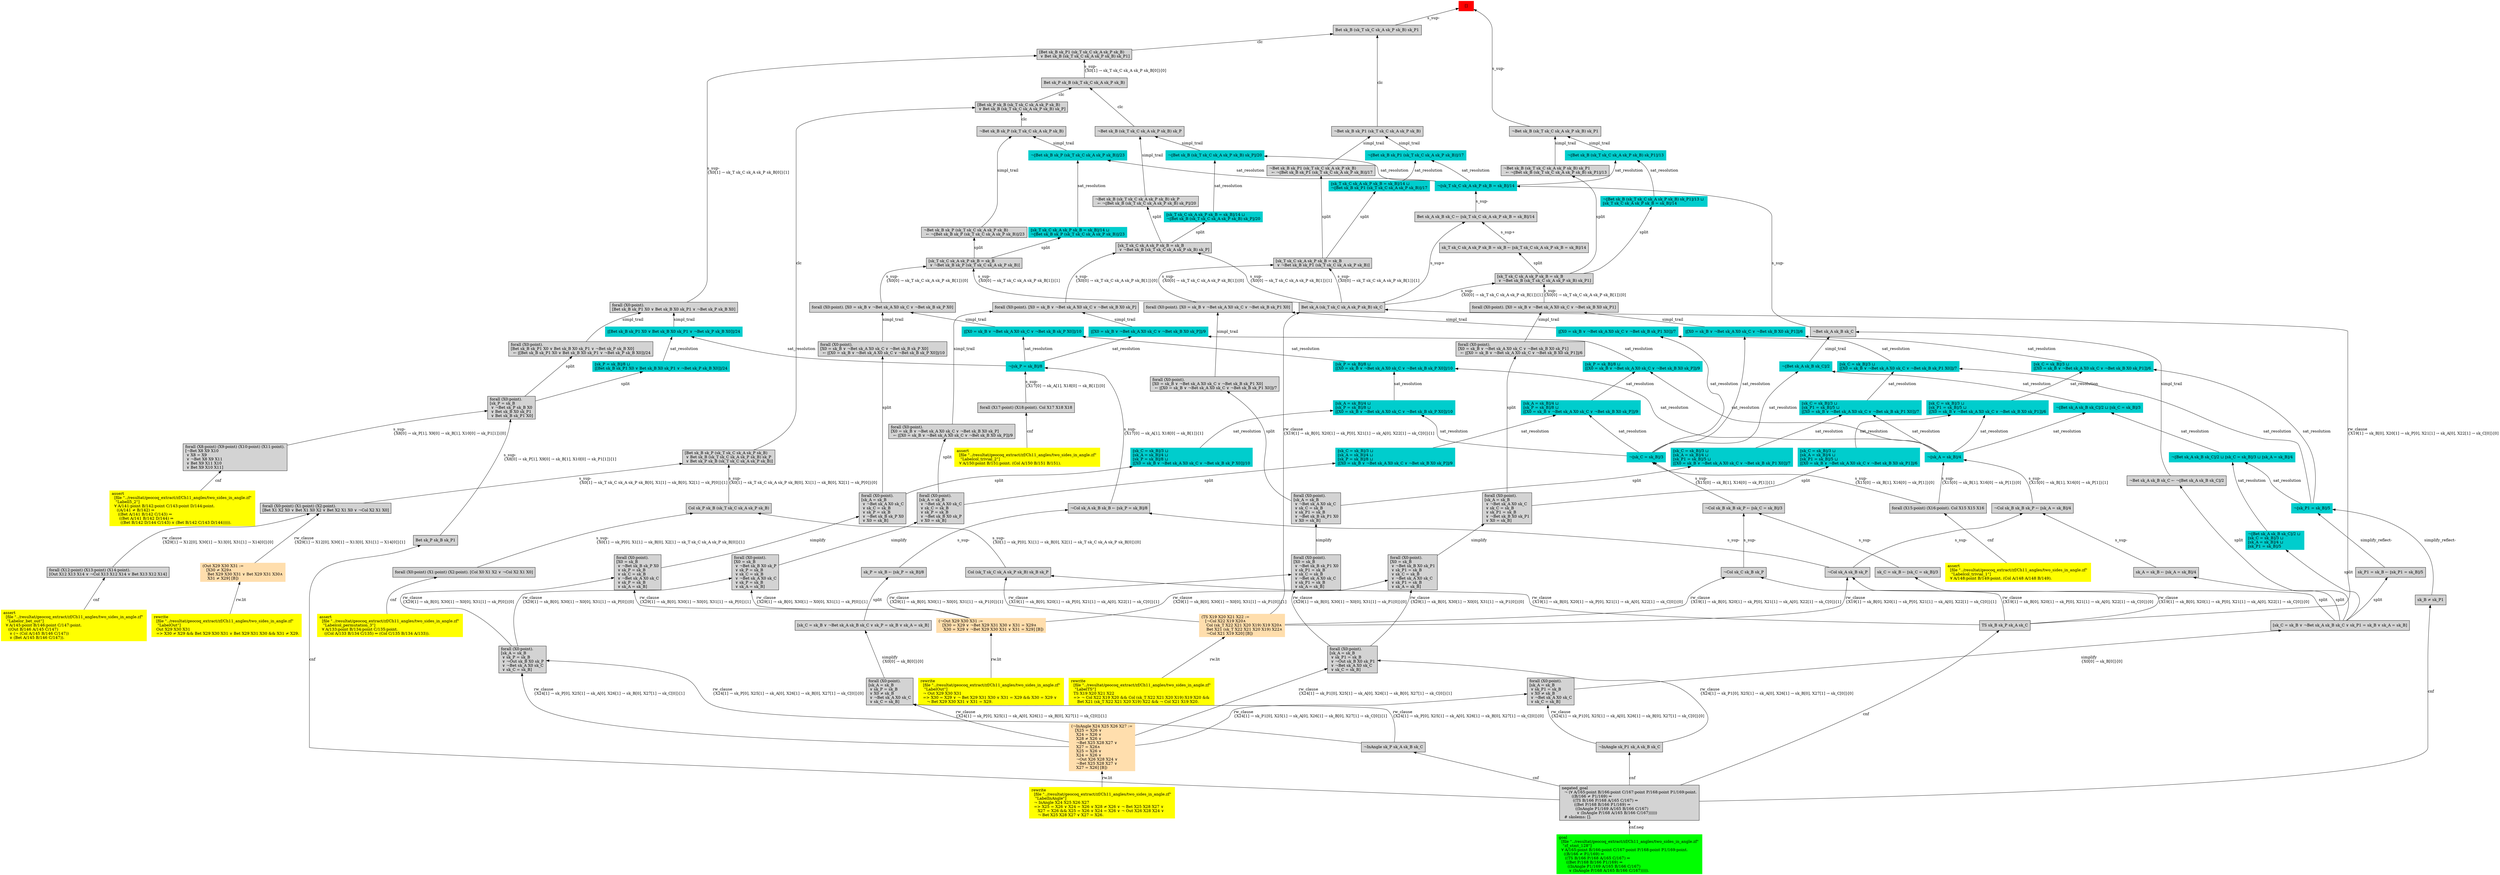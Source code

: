 digraph "unsat_graph" {
  vertex_0 [color=red, label="[]", shape=box, style=filled];
  vertex_0 -> vertex_1 [label="s_sup-\l", dir="back"];
  vertex_1 [shape=box, label="¬Bet sk_B (sk_T sk_C sk_A sk_P sk_B) sk_P1\l", style=filled];
  vertex_1 -> vertex_2 [label="simpl_trail", dir="back"];
  vertex_2 [color=cyan3, shape=box, label="¬⟦Bet sk_B (sk_T sk_C sk_A sk_P sk_B) sk_P1⟧/13\l", style=filled];
  vertex_2 -> vertex_3 [label="sat_resolution", dir="back"];
  vertex_3 [color=cyan3, shape=box, label="¬⟦sk_T sk_C sk_A sk_P sk_B = sk_B⟧/14\l", style=filled];
  vertex_3 -> vertex_4 [label="s_sup-\l", dir="back"];
  vertex_4 [shape=box, label="¬Bet sk_A sk_B sk_C\l", style=filled];
  vertex_4 -> vertex_5 [label="simpl_trail", dir="back"];
  vertex_5 [color=cyan3, shape=box, label="¬⟦Bet sk_A sk_B sk_C⟧/2\l", style=filled];
  vertex_5 -> vertex_6 [label="sat_resolution", dir="back"];
  vertex_6 [color=cyan3, shape=box, label="¬⟦sk_C = sk_B⟧/3\l", style=filled];
  vertex_6 -> vertex_7 [label="s_sup-\l\{X15[0] → sk_B[1], X16[0] → sk_P[1]\}[1]\l", dir="back"];
  vertex_7 [shape=box, label="¬Col sk_B sk_B sk_P ← ⟦sk_C = sk_B⟧/3\l", style=filled];
  vertex_7 -> vertex_8 [label="s_sup-\l", dir="back"];
  vertex_8 [shape=box, label="¬Col sk_C sk_B sk_P\l", style=filled];
  vertex_8 -> vertex_9 [label="rw_clause\l\{X19[1] → sk_B[0], X20[1] → sk_P[0], X21[1] → sk_A[0], X22[1] → sk_C[0]\}[1]\l", dir="back"];
  vertex_9 [color=navajowhite, shape=box, label="(TS X19 X20 X21 X22 :=\l   [¬Col X22 X19 X20∧\l    Col (sk_T X22 X21 X20 X19) X19 X20∧\l    Bet X21 (sk_T X22 X21 X20 X19) X22∧\l    ¬Col X21 X19 X20] [B])\l", style=filled];
  vertex_9 -> vertex_10 [label="rw.lit", dir="back"];
  vertex_10 [color=yellow, shape=box, label="rewrite\l  [file \"../resultat/geocoq_extract/zf/Ch11_angles/two_sides_in_angle.zf\" \l   \"LabelTS\"]\l  TS X19 X20 X21 X22\l  =\> ¬ Col X22 X19 X20 && Col (sk_T X22 X21 X20 X19) X19 X20 && \l     Bet X21 (sk_T X22 X21 X20 X19) X22 && ¬ Col X21 X19 X20.\l", style=filled];
  vertex_8 -> vertex_11 [label="rw_clause\l\{X19[1] → sk_B[0], X20[1] → sk_P[0], X21[1] → sk_A[0], X22[1] → sk_C[0]\}[0]\l", dir="back"];
  vertex_11 [shape=box, label="TS sk_B sk_P sk_A sk_C\l", style=filled];
  vertex_11 -> vertex_12 [label="cnf", dir="back"];
  vertex_12 [shape=box, label="negated_goal\l  ¬ (∀ A/165:point B/166:point C/167:point P/168:point P1/169:point.\l        ((B/166 ≠ P1/169) ⇒\l         ((TS B/166 P/168 A/165 C/167) ⇒\l          ((Bet P/168 B/166 P1/169) ⇒\l           ((InAngle P1/169 A/165 B/166 C/167)\l            ∨ (InAngle P/168 A/165 B/166 C/167))))))\l  # skolems: [].\l", style=filled];
  vertex_12 -> vertex_13 [label="cnf.neg", dir="back"];
  vertex_13 [color=green, shape=box, label="goal\l  [file \"../resultat/geocoq_extract/zf/Ch11_angles/two_sides_in_angle.zf\" \l   \"zf_stmt_128\"]\l  ∀ A/165:point B/166:point C/167:point P/168:point P1/169:point.\l    ((B/166 ≠ P1/169) ⇒\l     ((TS B/166 P/168 A/165 C/167) ⇒\l      ((Bet P/168 B/166 P1/169) ⇒\l       ((InAngle P1/169 A/165 B/166 C/167)\l        ∨ (InAngle P/168 A/165 B/166 C/167))))).\l", style=filled];
  vertex_7 -> vertex_14 [label="s_sup-\l", dir="back"];
  vertex_14 [shape=box, label="sk_C = sk_B ← ⟦sk_C = sk_B⟧/3\l", style=filled];
  vertex_14 -> vertex_15 [label="split", dir="back"];
  vertex_15 [shape=box, label="[sk_C = sk_B ∨ ¬Bet sk_A sk_B sk_C ∨ sk_P1 = sk_B ∨ sk_A = sk_B]\l", style=filled];
  vertex_15 -> vertex_16 [label="simplify\l\{X0[0] → sk_B[0]\}[0]\l", dir="back"];
  vertex_16 [shape=box, label="forall (X0:point).\l[sk_A = sk_B\l ∨ sk_P1 = sk_B\l ∨ X0 ≠ sk_B\l ∨ ¬Bet sk_A X0 sk_C\l ∨ sk_C = sk_B]\l", style=filled];
  vertex_16 -> vertex_17 [label="rw_clause\l\{X24[1] → sk_P1[0], X25[1] → sk_A[0], X26[1] → sk_B[0], X27[1] → sk_C[0]\}[1]\l", dir="back"];
  vertex_17 [color=navajowhite, shape=box, label="(¬InAngle X24 X25 X26 X27 :=\l   [X25 = X26 ∨ \l    X24 = X26 ∨ \l    X28 ≠ X26 ∨ \l    ¬Bet X25 X28 X27 ∨ \l    X27 = X26∧\l    X25 = X26 ∨ \l    X24 = X26 ∨ \l    ¬Out X26 X28 X24 ∨ \l    ¬Bet X25 X28 X27 ∨ \l    X27 = X26] [B])\l", style=filled];
  vertex_17 -> vertex_18 [label="rw.lit", dir="back"];
  vertex_18 [color=yellow, shape=box, label="rewrite\l  [file \"../resultat/geocoq_extract/zf/Ch11_angles/two_sides_in_angle.zf\" \l   \"LabelInAngle\"]\l  ¬ InAngle X24 X25 X26 X27\l  =\> X25 = X26 ∨ X24 = X26 ∨ X28 ≠ X26 ∨ ¬ Bet X25 X28 X27 ∨ \l     X27 = X26 && X25 = X26 ∨ X24 = X26 ∨ ¬ Out X26 X28 X24 ∨ \l     ¬ Bet X25 X28 X27 ∨ X27 = X26.\l", style=filled];
  vertex_16 -> vertex_19 [label="rw_clause\l\{X24[1] → sk_P1[0], X25[1] → sk_A[0], X26[1] → sk_B[0], X27[1] → sk_C[0]\}[0]\l", dir="back"];
  vertex_19 [shape=box, label="¬InAngle sk_P1 sk_A sk_B sk_C\l", style=filled];
  vertex_19 -> vertex_12 [label="cnf", dir="back"];
  vertex_6 -> vertex_20 [label="s_sup-\l\{X15[0] → sk_B[1], X16[0] → sk_P[1]\}[0]\l", dir="back"];
  vertex_20 [shape=box, label="forall (X15:point) (X16:point). Col X15 X15 X16\l", style=filled];
  vertex_20 -> vertex_21 [label="cnf", dir="back"];
  vertex_21 [color=yellow, shape=box, label="assert\l  [file \"../resultat/geocoq_extract/zf/Ch11_angles/two_sides_in_angle.zf\" \l   \"Labelcol_trivial_1\"]\l  ∀ A/148:point B/149:point. (Col A/148 A/148 B/149).\l", style=filled];
  vertex_5 -> vertex_22 [label="sat_resolution", dir="back"];
  vertex_22 [color=cyan3, shape=box, label="¬⟦Bet sk_A sk_B sk_C⟧/2 ⊔ ⟦sk_C = sk_B⟧/3\l", style=filled];
  vertex_22 -> vertex_23 [label="sat_resolution", dir="back"];
  vertex_23 [color=cyan3, shape=box, label="¬⟦sk_A = sk_B⟧/4\l", style=filled];
  vertex_23 -> vertex_24 [label="s_sup-\l\{X15[0] → sk_B[1], X16[0] → sk_P[1]\}[1]\l", dir="back"];
  vertex_24 [shape=box, label="¬Col sk_B sk_B sk_P ← ⟦sk_A = sk_B⟧/4\l", style=filled];
  vertex_24 -> vertex_25 [label="s_sup-\l", dir="back"];
  vertex_25 [shape=box, label="¬Col sk_A sk_B sk_P\l", style=filled];
  vertex_25 -> vertex_9 [label="rw_clause\l\{X19[1] → sk_B[0], X20[1] → sk_P[0], X21[1] → sk_A[0], X22[1] → sk_C[0]\}[1]\l", dir="back"];
  vertex_25 -> vertex_11 [label="rw_clause\l\{X19[1] → sk_B[0], X20[1] → sk_P[0], X21[1] → sk_A[0], X22[1] → sk_C[0]\}[0]\l", dir="back"];
  vertex_24 -> vertex_26 [label="s_sup-\l", dir="back"];
  vertex_26 [shape=box, label="sk_A = sk_B ← ⟦sk_A = sk_B⟧/4\l", style=filled];
  vertex_26 -> vertex_15 [label="split", dir="back"];
  vertex_23 -> vertex_20 [label="s_sup-\l\{X15[0] → sk_B[1], X16[0] → sk_P[1]\}[0]\l", dir="back"];
  vertex_22 -> vertex_27 [label="sat_resolution", dir="back"];
  vertex_27 [color=cyan3, shape=box, label="¬⟦Bet sk_A sk_B sk_C⟧/2 ⊔ ⟦sk_C = sk_B⟧/3 ⊔ ⟦sk_A = sk_B⟧/4\l", style=filled];
  vertex_27 -> vertex_28 [label="sat_resolution", dir="back"];
  vertex_28 [color=cyan3, shape=box, label="¬⟦sk_P1 = sk_B⟧/5\l", style=filled];
  vertex_28 -> vertex_29 [label="simplify_reflect-", dir="back"];
  vertex_29 [shape=box, label="sk_B ≠ sk_P1\l", style=filled];
  vertex_29 -> vertex_12 [label="cnf", dir="back"];
  vertex_28 -> vertex_30 [label="simplify_reflect-", dir="back"];
  vertex_30 [shape=box, label="sk_P1 = sk_B ← ⟦sk_P1 = sk_B⟧/5\l", style=filled];
  vertex_30 -> vertex_15 [label="split", dir="back"];
  vertex_27 -> vertex_31 [label="sat_resolution", dir="back"];
  vertex_31 [color=cyan3, shape=box, label="¬⟦Bet sk_A sk_B sk_C⟧/2 ⊔ \l⟦sk_C = sk_B⟧/3 ⊔ \l⟦sk_A = sk_B⟧/4 ⊔ \l⟦sk_P1 = sk_B⟧/5\l", style=filled];
  vertex_31 -> vertex_15 [label="split", dir="back"];
  vertex_4 -> vertex_32 [label="simpl_trail", dir="back"];
  vertex_32 [shape=box, label="¬Bet sk_A sk_B sk_C ← ¬⟦Bet sk_A sk_B sk_C⟧/2\l", style=filled];
  vertex_32 -> vertex_15 [label="split", dir="back"];
  vertex_3 -> vertex_33 [label="s_sup-\l", dir="back"];
  vertex_33 [shape=box, label="Bet sk_A sk_B sk_C ← ⟦sk_T sk_C sk_A sk_P sk_B = sk_B⟧/14\l", style=filled];
  vertex_33 -> vertex_34 [label="s_sup+\l", dir="back"];
  vertex_34 [shape=box, label="Bet sk_A (sk_T sk_C sk_A sk_P sk_B) sk_C\l", style=filled];
  vertex_34 -> vertex_9 [label="rw_clause\l\{X19[1] → sk_B[0], X20[1] → sk_P[0], X21[1] → sk_A[0], X22[1] → sk_C[0]\}[1]\l", dir="back"];
  vertex_34 -> vertex_11 [label="rw_clause\l\{X19[1] → sk_B[0], X20[1] → sk_P[0], X21[1] → sk_A[0], X22[1] → sk_C[0]\}[0]\l", dir="back"];
  vertex_33 -> vertex_35 [label="s_sup+\l", dir="back"];
  vertex_35 [shape=box, label="sk_T sk_C sk_A sk_P sk_B = sk_B ← ⟦sk_T sk_C sk_A sk_P sk_B = sk_B⟧/14\l", style=filled];
  vertex_35 -> vertex_36 [label="split", dir="back"];
  vertex_36 [shape=box, label="[sk_T sk_C sk_A sk_P sk_B = sk_B\l ∨ ¬Bet sk_B (sk_T sk_C sk_A sk_P sk_B) sk_P1]\l", style=filled];
  vertex_36 -> vertex_37 [label="s_sup-\l\{X0[0] → sk_T sk_C sk_A sk_P sk_B[1]\}[0]\l", dir="back"];
  vertex_37 [shape=box, label="forall (X0:point). [X0 = sk_B ∨ ¬Bet sk_A X0 sk_C ∨ ¬Bet sk_B X0 sk_P1]\l", style=filled];
  vertex_37 -> vertex_38 [label="simpl_trail", dir="back"];
  vertex_38 [color=cyan3, shape=box, label="⟦[X0 = sk_B ∨ ¬Bet sk_A X0 sk_C ∨ ¬Bet sk_B X0 sk_P1]⟧/6\l", style=filled];
  vertex_38 -> vertex_6 [label="sat_resolution", dir="back"];
  vertex_38 -> vertex_39 [label="sat_resolution", dir="back"];
  vertex_39 [color=cyan3, shape=box, label="⟦sk_C = sk_B⟧/3 ⊔ \l⟦[X0 = sk_B ∨ ¬Bet sk_A X0 sk_C ∨ ¬Bet sk_B X0 sk_P1]⟧/6\l", style=filled];
  vertex_39 -> vertex_28 [label="sat_resolution", dir="back"];
  vertex_39 -> vertex_40 [label="sat_resolution", dir="back"];
  vertex_40 [color=cyan3, shape=box, label="⟦sk_C = sk_B⟧/3 ⊔ \l⟦sk_P1 = sk_B⟧/5 ⊔ \l⟦[X0 = sk_B ∨ ¬Bet sk_A X0 sk_C ∨ ¬Bet sk_B X0 sk_P1]⟧/6\l", style=filled];
  vertex_40 -> vertex_23 [label="sat_resolution", dir="back"];
  vertex_40 -> vertex_41 [label="sat_resolution", dir="back"];
  vertex_41 [color=cyan3, shape=box, label="⟦sk_C = sk_B⟧/3 ⊔ \l⟦sk_A = sk_B⟧/4 ⊔ \l⟦sk_P1 = sk_B⟧/5 ⊔ \l⟦[X0 = sk_B ∨ ¬Bet sk_A X0 sk_C ∨ ¬Bet sk_B X0 sk_P1]⟧/6\l", style=filled];
  vertex_41 -> vertex_42 [label="split", dir="back"];
  vertex_42 [shape=box, label="forall (X0:point).\l[sk_A = sk_B\l ∨ ¬Bet sk_A X0 sk_C\l ∨ sk_C = sk_B\l ∨ sk_P1 = sk_B\l ∨ ¬Bet sk_B X0 sk_P1\l ∨ X0 = sk_B]\l", style=filled];
  vertex_42 -> vertex_43 [label="simplify", dir="back"];
  vertex_43 [shape=box, label="forall (X0:point).\l[X0 = sk_B\l ∨ ¬Bet sk_B X0 sk_P1\l ∨ sk_P1 = sk_B\l ∨ sk_C = sk_B\l ∨ ¬Bet sk_A X0 sk_C\l ∨ sk_P1 = sk_B\l ∨ sk_A = sk_B]\l", style=filled];
  vertex_43 -> vertex_44 [label="rw_clause\l\{X29[1] → sk_B[0], X30[1] → X0[0], X31[1] → sk_P1[0]\}[1]\l", dir="back"];
  vertex_44 [color=navajowhite, shape=box, label="(¬Out X29 X30 X31 :=\l   [X30 = X29 ∨ ¬Bet X29 X31 X30 ∨ X31 = X29∧\l    X30 = X29 ∨ ¬Bet X29 X30 X31 ∨ X31 = X29] [B])\l", style=filled];
  vertex_44 -> vertex_45 [label="rw.lit", dir="back"];
  vertex_45 [color=yellow, shape=box, label="rewrite\l  [file \"../resultat/geocoq_extract/zf/Ch11_angles/two_sides_in_angle.zf\" \l   \"LabelOut\"]\l  ¬ Out X29 X30 X31\l  =\> X30 = X29 ∨ ¬ Bet X29 X31 X30 ∨ X31 = X29 && X30 = X29 ∨ \l     ¬ Bet X29 X30 X31 ∨ X31 = X29.\l", style=filled];
  vertex_43 -> vertex_46 [label="rw_clause\l\{X29[1] → sk_B[0], X30[1] → X0[0], X31[1] → sk_P1[0]\}[0]\l", dir="back"];
  vertex_46 [shape=box, label="forall (X0:point).\l[sk_A = sk_B\l ∨ sk_P1 = sk_B\l ∨ ¬Out sk_B X0 sk_P1\l ∨ ¬Bet sk_A X0 sk_C\l ∨ sk_C = sk_B]\l", style=filled];
  vertex_46 -> vertex_17 [label="rw_clause\l\{X24[1] → sk_P1[0], X25[1] → sk_A[0], X26[1] → sk_B[0], X27[1] → sk_C[0]\}[1]\l", dir="back"];
  vertex_46 -> vertex_19 [label="rw_clause\l\{X24[1] → sk_P1[0], X25[1] → sk_A[0], X26[1] → sk_B[0], X27[1] → sk_C[0]\}[0]\l", dir="back"];
  vertex_37 -> vertex_47 [label="simpl_trail", dir="back"];
  vertex_47 [shape=box, label="forall (X0:point).\l[X0 = sk_B ∨ ¬Bet sk_A X0 sk_C ∨ ¬Bet sk_B X0 sk_P1]\l  ← ⟦[X0 = sk_B ∨ ¬Bet sk_A X0 sk_C ∨ ¬Bet sk_B X0 sk_P1]⟧/6\l", style=filled];
  vertex_47 -> vertex_42 [label="split", dir="back"];
  vertex_36 -> vertex_34 [label="s_sup-\l\{X0[0] → sk_T sk_C sk_A sk_P sk_B[1]\}[1]\l", dir="back"];
  vertex_2 -> vertex_48 [label="sat_resolution", dir="back"];
  vertex_48 [color=cyan3, shape=box, label="¬⟦Bet sk_B (sk_T sk_C sk_A sk_P sk_B) sk_P1⟧/13 ⊔ \l⟦sk_T sk_C sk_A sk_P sk_B = sk_B⟧/14\l", style=filled];
  vertex_48 -> vertex_36 [label="split", dir="back"];
  vertex_1 -> vertex_49 [label="simpl_trail", dir="back"];
  vertex_49 [shape=box, label="¬Bet sk_B (sk_T sk_C sk_A sk_P sk_B) sk_P1\l  ← ¬⟦Bet sk_B (sk_T sk_C sk_A sk_P sk_B) sk_P1⟧/13\l", style=filled];
  vertex_49 -> vertex_36 [label="split", dir="back"];
  vertex_0 -> vertex_50 [label="s_sup-\l", dir="back"];
  vertex_50 [shape=box, label="Bet sk_B (sk_T sk_C sk_A sk_P sk_B) sk_P1\l", style=filled];
  vertex_50 -> vertex_51 [label="clc", dir="back"];
  vertex_51 [shape=box, label="¬Bet sk_B sk_P1 (sk_T sk_C sk_A sk_P sk_B)\l", style=filled];
  vertex_51 -> vertex_52 [label="simpl_trail", dir="back"];
  vertex_52 [color=cyan3, shape=box, label="¬⟦Bet sk_B sk_P1 (sk_T sk_C sk_A sk_P sk_B)⟧/17\l", style=filled];
  vertex_52 -> vertex_3 [label="sat_resolution", dir="back"];
  vertex_52 -> vertex_53 [label="sat_resolution", dir="back"];
  vertex_53 [color=cyan3, shape=box, label="⟦sk_T sk_C sk_A sk_P sk_B = sk_B⟧/14 ⊔ \l¬⟦Bet sk_B sk_P1 (sk_T sk_C sk_A sk_P sk_B)⟧/17\l", style=filled];
  vertex_53 -> vertex_54 [label="split", dir="back"];
  vertex_54 [shape=box, label="[sk_T sk_C sk_A sk_P sk_B = sk_B\l ∨ ¬Bet sk_B sk_P1 (sk_T sk_C sk_A sk_P sk_B)]\l", style=filled];
  vertex_54 -> vertex_55 [label="s_sup-\l\{X0[0] → sk_T sk_C sk_A sk_P sk_B[1]\}[0]\l", dir="back"];
  vertex_55 [shape=box, label="forall (X0:point). [X0 = sk_B ∨ ¬Bet sk_A X0 sk_C ∨ ¬Bet sk_B sk_P1 X0]\l", style=filled];
  vertex_55 -> vertex_56 [label="simpl_trail", dir="back"];
  vertex_56 [color=cyan3, shape=box, label="⟦[X0 = sk_B ∨ ¬Bet sk_A X0 sk_C ∨ ¬Bet sk_B sk_P1 X0]⟧/7\l", style=filled];
  vertex_56 -> vertex_6 [label="sat_resolution", dir="back"];
  vertex_56 -> vertex_57 [label="sat_resolution", dir="back"];
  vertex_57 [color=cyan3, shape=box, label="⟦sk_C = sk_B⟧/3 ⊔ \l⟦[X0 = sk_B ∨ ¬Bet sk_A X0 sk_C ∨ ¬Bet sk_B sk_P1 X0]⟧/7\l", style=filled];
  vertex_57 -> vertex_28 [label="sat_resolution", dir="back"];
  vertex_57 -> vertex_58 [label="sat_resolution", dir="back"];
  vertex_58 [color=cyan3, shape=box, label="⟦sk_C = sk_B⟧/3 ⊔ \l⟦sk_P1 = sk_B⟧/5 ⊔ \l⟦[X0 = sk_B ∨ ¬Bet sk_A X0 sk_C ∨ ¬Bet sk_B sk_P1 X0]⟧/7\l", style=filled];
  vertex_58 -> vertex_23 [label="sat_resolution", dir="back"];
  vertex_58 -> vertex_59 [label="sat_resolution", dir="back"];
  vertex_59 [color=cyan3, shape=box, label="⟦sk_C = sk_B⟧/3 ⊔ \l⟦sk_A = sk_B⟧/4 ⊔ \l⟦sk_P1 = sk_B⟧/5 ⊔ \l⟦[X0 = sk_B ∨ ¬Bet sk_A X0 sk_C ∨ ¬Bet sk_B sk_P1 X0]⟧/7\l", style=filled];
  vertex_59 -> vertex_60 [label="split", dir="back"];
  vertex_60 [shape=box, label="forall (X0:point).\l[sk_A = sk_B\l ∨ ¬Bet sk_A X0 sk_C\l ∨ sk_C = sk_B\l ∨ sk_P1 = sk_B\l ∨ ¬Bet sk_B sk_P1 X0\l ∨ X0 = sk_B]\l", style=filled];
  vertex_60 -> vertex_61 [label="simplify", dir="back"];
  vertex_61 [shape=box, label="forall (X0:point).\l[X0 = sk_B\l ∨ ¬Bet sk_B sk_P1 X0\l ∨ sk_P1 = sk_B\l ∨ sk_C = sk_B\l ∨ ¬Bet sk_A X0 sk_C\l ∨ sk_P1 = sk_B\l ∨ sk_A = sk_B]\l", style=filled];
  vertex_61 -> vertex_44 [label="rw_clause\l\{X29[1] → sk_B[0], X30[1] → X0[0], X31[1] → sk_P1[0]\}[1]\l", dir="back"];
  vertex_61 -> vertex_46 [label="rw_clause\l\{X29[1] → sk_B[0], X30[1] → X0[0], X31[1] → sk_P1[0]\}[0]\l", dir="back"];
  vertex_55 -> vertex_62 [label="simpl_trail", dir="back"];
  vertex_62 [shape=box, label="forall (X0:point).\l[X0 = sk_B ∨ ¬Bet sk_A X0 sk_C ∨ ¬Bet sk_B sk_P1 X0]\l  ← ⟦[X0 = sk_B ∨ ¬Bet sk_A X0 sk_C ∨ ¬Bet sk_B sk_P1 X0]⟧/7\l", style=filled];
  vertex_62 -> vertex_60 [label="split", dir="back"];
  vertex_54 -> vertex_34 [label="s_sup-\l\{X0[0] → sk_T sk_C sk_A sk_P sk_B[1]\}[1]\l", dir="back"];
  vertex_51 -> vertex_63 [label="simpl_trail", dir="back"];
  vertex_63 [shape=box, label="¬Bet sk_B sk_P1 (sk_T sk_C sk_A sk_P sk_B)\l  ← ¬⟦Bet sk_B sk_P1 (sk_T sk_C sk_A sk_P sk_B)⟧/17\l", style=filled];
  vertex_63 -> vertex_54 [label="split", dir="back"];
  vertex_50 -> vertex_64 [label="clc", dir="back"];
  vertex_64 [shape=box, label="[Bet sk_B sk_P1 (sk_T sk_C sk_A sk_P sk_B)\l ∨ Bet sk_B (sk_T sk_C sk_A sk_P sk_B) sk_P1]\l", style=filled];
  vertex_64 -> vertex_65 [label="s_sup-\l\{X0[1] → sk_T sk_C sk_A sk_P sk_B[0]\}[1]\l", dir="back"];
  vertex_65 [shape=box, label="forall (X0:point).\l[Bet sk_B sk_P1 X0 ∨ Bet sk_B X0 sk_P1 ∨ ¬Bet sk_P sk_B X0]\l", style=filled];
  vertex_65 -> vertex_66 [label="simpl_trail", dir="back"];
  vertex_66 [color=cyan3, shape=box, label="⟦[Bet sk_B sk_P1 X0 ∨ Bet sk_B X0 sk_P1 ∨ ¬Bet sk_P sk_B X0]⟧/24\l", style=filled];
  vertex_66 -> vertex_67 [label="sat_resolution", dir="back"];
  vertex_67 [color=cyan3, shape=box, label="¬⟦sk_P = sk_B⟧/8\l", style=filled];
  vertex_67 -> vertex_68 [label="s_sup-\l\{X17[0] → sk_A[1], X18[0] → sk_B[1]\}[1]\l", dir="back"];
  vertex_68 [shape=box, label="¬Col sk_A sk_B sk_B ← ⟦sk_P = sk_B⟧/8\l", style=filled];
  vertex_68 -> vertex_25 [label="s_sup-\l", dir="back"];
  vertex_68 -> vertex_69 [label="s_sup-\l", dir="back"];
  vertex_69 [shape=box, label="sk_P = sk_B ← ⟦sk_P = sk_B⟧/8\l", style=filled];
  vertex_69 -> vertex_70 [label="split", dir="back"];
  vertex_70 [shape=box, label="[sk_C = sk_B ∨ ¬Bet sk_A sk_B sk_C ∨ sk_P = sk_B ∨ sk_A = sk_B]\l", style=filled];
  vertex_70 -> vertex_71 [label="simplify\l\{X0[0] → sk_B[0]\}[0]\l", dir="back"];
  vertex_71 [shape=box, label="forall (X0:point).\l[sk_A = sk_B\l ∨ sk_P = sk_B\l ∨ X0 ≠ sk_B\l ∨ ¬Bet sk_A X0 sk_C\l ∨ sk_C = sk_B]\l", style=filled];
  vertex_71 -> vertex_17 [label="rw_clause\l\{X24[1] → sk_P[0], X25[1] → sk_A[0], X26[1] → sk_B[0], X27[1] → sk_C[0]\}[1]\l", dir="back"];
  vertex_71 -> vertex_72 [label="rw_clause\l\{X24[1] → sk_P[0], X25[1] → sk_A[0], X26[1] → sk_B[0], X27[1] → sk_C[0]\}[0]\l", dir="back"];
  vertex_72 [shape=box, label="¬InAngle sk_P sk_A sk_B sk_C\l", style=filled];
  vertex_72 -> vertex_12 [label="cnf", dir="back"];
  vertex_67 -> vertex_73 [label="s_sup-\l\{X17[0] → sk_A[1], X18[0] → sk_B[1]\}[0]\l", dir="back"];
  vertex_73 [shape=box, label="forall (X17:point) (X18:point). Col X17 X18 X18\l", style=filled];
  vertex_73 -> vertex_74 [label="cnf", dir="back"];
  vertex_74 [color=yellow, shape=box, label="assert\l  [file \"../resultat/geocoq_extract/zf/Ch11_angles/two_sides_in_angle.zf\" \l   \"Labelcol_trivial_2\"]\l  ∀ A/150:point B/151:point. (Col A/150 B/151 B/151).\l", style=filled];
  vertex_66 -> vertex_75 [label="sat_resolution", dir="back"];
  vertex_75 [color=cyan3, shape=box, label="⟦sk_P = sk_B⟧/8 ⊔ \l⟦[Bet sk_B sk_P1 X0 ∨ Bet sk_B X0 sk_P1 ∨ ¬Bet sk_P sk_B X0]⟧/24\l", style=filled];
  vertex_75 -> vertex_76 [label="split", dir="back"];
  vertex_76 [shape=box, label="forall (X0:point).\l[sk_P = sk_B\l ∨ ¬Bet sk_P sk_B X0\l ∨ Bet sk_B X0 sk_P1\l ∨ Bet sk_B sk_P1 X0]\l", style=filled];
  vertex_76 -> vertex_77 [label="s_sup-\l\{X8[0] → sk_P[1], X9[0] → sk_B[1], X10[0] → sk_P1[1]\}[0]\l", dir="back"];
  vertex_77 [shape=box, label="forall (X8:point) (X9:point) (X10:point) (X11:point).\l[¬Bet X8 X9 X10\l ∨ X8 = X9\l ∨ ¬Bet X8 X9 X11\l ∨ Bet X9 X11 X10\l ∨ Bet X9 X10 X11]\l", style=filled];
  vertex_77 -> vertex_78 [label="cnf", dir="back"];
  vertex_78 [color=yellow, shape=box, label="assert\l  [file \"../resultat/geocoq_extract/zf/Ch11_angles/two_sides_in_angle.zf\" \l   \"Labell5_2\"]\l  ∀ A/141:point B/142:point C/143:point D/144:point.\l    ((A/141 ≠ B/142) ⇒\l     ((Bet A/141 B/142 C/143) ⇒\l      ((Bet A/141 B/142 D/144) ⇒\l       ((Bet B/142 D/144 C/143) ∨ (Bet B/142 C/143 D/144))))).\l", style=filled];
  vertex_76 -> vertex_79 [label="s_sup-\l\{X8[0] → sk_P[1], X9[0] → sk_B[1], X10[0] → sk_P1[1]\}[1]\l", dir="back"];
  vertex_79 [shape=box, label="Bet sk_P sk_B sk_P1\l", style=filled];
  vertex_79 -> vertex_12 [label="cnf", dir="back"];
  vertex_65 -> vertex_80 [label="simpl_trail", dir="back"];
  vertex_80 [shape=box, label="forall (X0:point).\l[Bet sk_B sk_P1 X0 ∨ Bet sk_B X0 sk_P1 ∨ ¬Bet sk_P sk_B X0]\l  ← ⟦[Bet sk_B sk_P1 X0 ∨ Bet sk_B X0 sk_P1 ∨ ¬Bet sk_P sk_B X0]⟧/24\l", style=filled];
  vertex_80 -> vertex_76 [label="split", dir="back"];
  vertex_64 -> vertex_81 [label="s_sup-\l\{X0[1] → sk_T sk_C sk_A sk_P sk_B[0]\}[0]\l", dir="back"];
  vertex_81 [shape=box, label="Bet sk_P sk_B (sk_T sk_C sk_A sk_P sk_B)\l", style=filled];
  vertex_81 -> vertex_82 [label="clc", dir="back"];
  vertex_82 [shape=box, label="¬Bet sk_B (sk_T sk_C sk_A sk_P sk_B) sk_P\l", style=filled];
  vertex_82 -> vertex_83 [label="simpl_trail", dir="back"];
  vertex_83 [color=cyan3, shape=box, label="¬⟦Bet sk_B (sk_T sk_C sk_A sk_P sk_B) sk_P⟧/20\l", style=filled];
  vertex_83 -> vertex_3 [label="sat_resolution", dir="back"];
  vertex_83 -> vertex_84 [label="sat_resolution", dir="back"];
  vertex_84 [color=cyan3, shape=box, label="⟦sk_T sk_C sk_A sk_P sk_B = sk_B⟧/14 ⊔ \l¬⟦Bet sk_B (sk_T sk_C sk_A sk_P sk_B) sk_P⟧/20\l", style=filled];
  vertex_84 -> vertex_85 [label="split", dir="back"];
  vertex_85 [shape=box, label="[sk_T sk_C sk_A sk_P sk_B = sk_B\l ∨ ¬Bet sk_B (sk_T sk_C sk_A sk_P sk_B) sk_P]\l", style=filled];
  vertex_85 -> vertex_86 [label="s_sup-\l\{X0[0] → sk_T sk_C sk_A sk_P sk_B[1]\}[0]\l", dir="back"];
  vertex_86 [shape=box, label="forall (X0:point). [X0 = sk_B ∨ ¬Bet sk_A X0 sk_C ∨ ¬Bet sk_B X0 sk_P]\l", style=filled];
  vertex_86 -> vertex_87 [label="simpl_trail", dir="back"];
  vertex_87 [color=cyan3, shape=box, label="⟦[X0 = sk_B ∨ ¬Bet sk_A X0 sk_C ∨ ¬Bet sk_B X0 sk_P]⟧/9\l", style=filled];
  vertex_87 -> vertex_67 [label="sat_resolution", dir="back"];
  vertex_87 -> vertex_88 [label="sat_resolution", dir="back"];
  vertex_88 [color=cyan3, shape=box, label="⟦sk_P = sk_B⟧/8 ⊔ \l⟦[X0 = sk_B ∨ ¬Bet sk_A X0 sk_C ∨ ¬Bet sk_B X0 sk_P]⟧/9\l", style=filled];
  vertex_88 -> vertex_23 [label="sat_resolution", dir="back"];
  vertex_88 -> vertex_89 [label="sat_resolution", dir="back"];
  vertex_89 [color=cyan3, shape=box, label="⟦sk_A = sk_B⟧/4 ⊔ \l⟦sk_P = sk_B⟧/8 ⊔ \l⟦[X0 = sk_B ∨ ¬Bet sk_A X0 sk_C ∨ ¬Bet sk_B X0 sk_P]⟧/9\l", style=filled];
  vertex_89 -> vertex_6 [label="sat_resolution", dir="back"];
  vertex_89 -> vertex_90 [label="sat_resolution", dir="back"];
  vertex_90 [color=cyan3, shape=box, label="⟦sk_C = sk_B⟧/3 ⊔ \l⟦sk_A = sk_B⟧/4 ⊔ \l⟦sk_P = sk_B⟧/8 ⊔ \l⟦[X0 = sk_B ∨ ¬Bet sk_A X0 sk_C ∨ ¬Bet sk_B X0 sk_P]⟧/9\l", style=filled];
  vertex_90 -> vertex_91 [label="split", dir="back"];
  vertex_91 [shape=box, label="forall (X0:point).\l[sk_A = sk_B\l ∨ ¬Bet sk_A X0 sk_C\l ∨ sk_C = sk_B\l ∨ sk_P = sk_B\l ∨ ¬Bet sk_B X0 sk_P\l ∨ X0 = sk_B]\l", style=filled];
  vertex_91 -> vertex_92 [label="simplify", dir="back"];
  vertex_92 [shape=box, label="forall (X0:point).\l[X0 = sk_B\l ∨ ¬Bet sk_B X0 sk_P\l ∨ sk_P = sk_B\l ∨ sk_C = sk_B\l ∨ ¬Bet sk_A X0 sk_C\l ∨ sk_P = sk_B\l ∨ sk_A = sk_B]\l", style=filled];
  vertex_92 -> vertex_44 [label="rw_clause\l\{X29[1] → sk_B[0], X30[1] → X0[0], X31[1] → sk_P[0]\}[1]\l", dir="back"];
  vertex_92 -> vertex_93 [label="rw_clause\l\{X29[1] → sk_B[0], X30[1] → X0[0], X31[1] → sk_P[0]\}[0]\l", dir="back"];
  vertex_93 [shape=box, label="forall (X0:point).\l[sk_A = sk_B\l ∨ sk_P = sk_B\l ∨ ¬Out sk_B X0 sk_P\l ∨ ¬Bet sk_A X0 sk_C\l ∨ sk_C = sk_B]\l", style=filled];
  vertex_93 -> vertex_17 [label="rw_clause\l\{X24[1] → sk_P[0], X25[1] → sk_A[0], X26[1] → sk_B[0], X27[1] → sk_C[0]\}[1]\l", dir="back"];
  vertex_93 -> vertex_72 [label="rw_clause\l\{X24[1] → sk_P[0], X25[1] → sk_A[0], X26[1] → sk_B[0], X27[1] → sk_C[0]\}[0]\l", dir="back"];
  vertex_86 -> vertex_94 [label="simpl_trail", dir="back"];
  vertex_94 [shape=box, label="forall (X0:point).\l[X0 = sk_B ∨ ¬Bet sk_A X0 sk_C ∨ ¬Bet sk_B X0 sk_P]\l  ← ⟦[X0 = sk_B ∨ ¬Bet sk_A X0 sk_C ∨ ¬Bet sk_B X0 sk_P]⟧/9\l", style=filled];
  vertex_94 -> vertex_91 [label="split", dir="back"];
  vertex_85 -> vertex_34 [label="s_sup-\l\{X0[0] → sk_T sk_C sk_A sk_P sk_B[1]\}[1]\l", dir="back"];
  vertex_82 -> vertex_95 [label="simpl_trail", dir="back"];
  vertex_95 [shape=box, label="¬Bet sk_B (sk_T sk_C sk_A sk_P sk_B) sk_P\l  ← ¬⟦Bet sk_B (sk_T sk_C sk_A sk_P sk_B) sk_P⟧/20\l", style=filled];
  vertex_95 -> vertex_85 [label="split", dir="back"];
  vertex_81 -> vertex_96 [label="clc", dir="back"];
  vertex_96 [shape=box, label="[Bet sk_P sk_B (sk_T sk_C sk_A sk_P sk_B)\l ∨ Bet sk_B (sk_T sk_C sk_A sk_P sk_B) sk_P]\l", style=filled];
  vertex_96 -> vertex_97 [label="clc", dir="back"];
  vertex_97 [shape=box, label="¬Bet sk_B sk_P (sk_T sk_C sk_A sk_P sk_B)\l", style=filled];
  vertex_97 -> vertex_98 [label="simpl_trail", dir="back"];
  vertex_98 [color=cyan3, shape=box, label="¬⟦Bet sk_B sk_P (sk_T sk_C sk_A sk_P sk_B)⟧/23\l", style=filled];
  vertex_98 -> vertex_3 [label="sat_resolution", dir="back"];
  vertex_98 -> vertex_99 [label="sat_resolution", dir="back"];
  vertex_99 [color=cyan3, shape=box, label="⟦sk_T sk_C sk_A sk_P sk_B = sk_B⟧/14 ⊔ \l¬⟦Bet sk_B sk_P (sk_T sk_C sk_A sk_P sk_B)⟧/23\l", style=filled];
  vertex_99 -> vertex_100 [label="split", dir="back"];
  vertex_100 [shape=box, label="[sk_T sk_C sk_A sk_P sk_B = sk_B\l ∨ ¬Bet sk_B sk_P (sk_T sk_C sk_A sk_P sk_B)]\l", style=filled];
  vertex_100 -> vertex_101 [label="s_sup-\l\{X0[0] → sk_T sk_C sk_A sk_P sk_B[1]\}[0]\l", dir="back"];
  vertex_101 [shape=box, label="forall (X0:point). [X0 = sk_B ∨ ¬Bet sk_A X0 sk_C ∨ ¬Bet sk_B sk_P X0]\l", style=filled];
  vertex_101 -> vertex_102 [label="simpl_trail", dir="back"];
  vertex_102 [color=cyan3, shape=box, label="⟦[X0 = sk_B ∨ ¬Bet sk_A X0 sk_C ∨ ¬Bet sk_B sk_P X0]⟧/10\l", style=filled];
  vertex_102 -> vertex_67 [label="sat_resolution", dir="back"];
  vertex_102 -> vertex_103 [label="sat_resolution", dir="back"];
  vertex_103 [color=cyan3, shape=box, label="⟦sk_P = sk_B⟧/8 ⊔ \l⟦[X0 = sk_B ∨ ¬Bet sk_A X0 sk_C ∨ ¬Bet sk_B sk_P X0]⟧/10\l", style=filled];
  vertex_103 -> vertex_23 [label="sat_resolution", dir="back"];
  vertex_103 -> vertex_104 [label="sat_resolution", dir="back"];
  vertex_104 [color=cyan3, shape=box, label="⟦sk_A = sk_B⟧/4 ⊔ \l⟦sk_P = sk_B⟧/8 ⊔ \l⟦[X0 = sk_B ∨ ¬Bet sk_A X0 sk_C ∨ ¬Bet sk_B sk_P X0]⟧/10\l", style=filled];
  vertex_104 -> vertex_6 [label="sat_resolution", dir="back"];
  vertex_104 -> vertex_105 [label="sat_resolution", dir="back"];
  vertex_105 [color=cyan3, shape=box, label="⟦sk_C = sk_B⟧/3 ⊔ \l⟦sk_A = sk_B⟧/4 ⊔ \l⟦sk_P = sk_B⟧/8 ⊔ \l⟦[X0 = sk_B ∨ ¬Bet sk_A X0 sk_C ∨ ¬Bet sk_B sk_P X0]⟧/10\l", style=filled];
  vertex_105 -> vertex_106 [label="split", dir="back"];
  vertex_106 [shape=box, label="forall (X0:point).\l[sk_A = sk_B\l ∨ ¬Bet sk_A X0 sk_C\l ∨ sk_C = sk_B\l ∨ sk_P = sk_B\l ∨ ¬Bet sk_B sk_P X0\l ∨ X0 = sk_B]\l", style=filled];
  vertex_106 -> vertex_107 [label="simplify", dir="back"];
  vertex_107 [shape=box, label="forall (X0:point).\l[X0 = sk_B\l ∨ ¬Bet sk_B sk_P X0\l ∨ sk_P = sk_B\l ∨ sk_C = sk_B\l ∨ ¬Bet sk_A X0 sk_C\l ∨ sk_P = sk_B\l ∨ sk_A = sk_B]\l", style=filled];
  vertex_107 -> vertex_44 [label="rw_clause\l\{X29[1] → sk_B[0], X30[1] → X0[0], X31[1] → sk_P[0]\}[1]\l", dir="back"];
  vertex_107 -> vertex_93 [label="rw_clause\l\{X29[1] → sk_B[0], X30[1] → X0[0], X31[1] → sk_P[0]\}[0]\l", dir="back"];
  vertex_101 -> vertex_108 [label="simpl_trail", dir="back"];
  vertex_108 [shape=box, label="forall (X0:point).\l[X0 = sk_B ∨ ¬Bet sk_A X0 sk_C ∨ ¬Bet sk_B sk_P X0]\l  ← ⟦[X0 = sk_B ∨ ¬Bet sk_A X0 sk_C ∨ ¬Bet sk_B sk_P X0]⟧/10\l", style=filled];
  vertex_108 -> vertex_106 [label="split", dir="back"];
  vertex_100 -> vertex_34 [label="s_sup-\l\{X0[0] → sk_T sk_C sk_A sk_P sk_B[1]\}[1]\l", dir="back"];
  vertex_97 -> vertex_109 [label="simpl_trail", dir="back"];
  vertex_109 [shape=box, label="¬Bet sk_B sk_P (sk_T sk_C sk_A sk_P sk_B)\l  ← ¬⟦Bet sk_B sk_P (sk_T sk_C sk_A sk_P sk_B)⟧/23\l", style=filled];
  vertex_109 -> vertex_100 [label="split", dir="back"];
  vertex_96 -> vertex_110 [label="clc", dir="back"];
  vertex_110 [shape=box, label="[Bet sk_B sk_P (sk_T sk_C sk_A sk_P sk_B)\l ∨ Bet sk_B (sk_T sk_C sk_A sk_P sk_B) sk_P\l ∨ Bet sk_P sk_B (sk_T sk_C sk_A sk_P sk_B)]\l", style=filled];
  vertex_110 -> vertex_111 [label="s_sup-\l\{X0[1] → sk_T sk_C sk_A sk_P sk_B[0], X1[1] → sk_B[0], X2[1] → sk_P[0]\}[1]\l", dir="back"];
  vertex_111 [shape=box, label="forall (X0:point) (X1:point) (X2:point).\l[Bet X1 X2 X0 ∨ Bet X1 X0 X2 ∨ Bet X2 X1 X0 ∨ ¬Col X2 X1 X0]\l", style=filled];
  vertex_111 -> vertex_112 [label="rw_clause\l\{X29[1] → X12[0], X30[1] → X13[0], X31[1] → X14[0]\}[1]\l", dir="back"];
  vertex_112 [color=navajowhite, shape=box, label="(Out X29 X30 X31 :=\l   [X30 ≠ X29∧\l    Bet X29 X30 X31 ∨ Bet X29 X31 X30∧\l    X31 ≠ X29] [B])\l", style=filled];
  vertex_112 -> vertex_113 [label="rw.lit", dir="back"];
  vertex_113 [color=yellow, shape=box, label="rewrite\l  [file \"../resultat/geocoq_extract/zf/Ch11_angles/two_sides_in_angle.zf\" \l   \"LabelOut\"]\l  Out X29 X30 X31\l  =\> X30 ≠ X29 && Bet X29 X30 X31 ∨ Bet X29 X31 X30 && X31 ≠ X29.\l", style=filled];
  vertex_111 -> vertex_114 [label="rw_clause\l\{X29[1] → X12[0], X30[1] → X13[0], X31[1] → X14[0]\}[0]\l", dir="back"];
  vertex_114 [shape=box, label="forall (X12:point) (X13:point) (X14:point).\l[Out X12 X13 X14 ∨ ¬Col X13 X12 X14 ∨ Bet X13 X12 X14]\l", style=filled];
  vertex_114 -> vertex_115 [label="cnf", dir="back"];
  vertex_115 [color=yellow, shape=box, label="assert\l  [file \"../resultat/geocoq_extract/zf/Ch11_angles/two_sides_in_angle.zf\" \l   \"Labelor_bet_out\"]\l  ∀ A/145:point B/146:point C/147:point.\l    ((Out B/146 A/145 C/147)\l     ∨ (¬ (Col A/145 B/146 C/147))\l     ∨ (Bet A/145 B/146 C/147)).\l", style=filled];
  vertex_110 -> vertex_116 [label="s_sup-\l\{X0[1] → sk_T sk_C sk_A sk_P sk_B[0], X1[1] → sk_B[0], X2[1] → sk_P[0]\}[0]\l", dir="back"];
  vertex_116 [shape=box, label="Col sk_P sk_B (sk_T sk_C sk_A sk_P sk_B)\l", style=filled];
  vertex_116 -> vertex_117 [label="s_sup-\l\{X0[1] → sk_P[0], X1[1] → sk_B[0], X2[1] → sk_T sk_C sk_A sk_P sk_B[0]\}[1]\l", dir="back"];
  vertex_117 [shape=box, label="forall (X0:point) (X1:point) (X2:point). [Col X0 X1 X2 ∨ ¬Col X2 X1 X0]\l", style=filled];
  vertex_117 -> vertex_118 [label="cnf", dir="back"];
  vertex_118 [color=yellow, shape=box, label="assert\l  [file \"../resultat/geocoq_extract/zf/Ch11_angles/two_sides_in_angle.zf\" \l   \"Labelcol_permutation_3\"]\l  ∀ A/133:point B/134:point C/135:point.\l    ((Col A/133 B/134 C/135) ⇒ (Col C/135 B/134 A/133)).\l", style=filled];
  vertex_116 -> vertex_119 [label="s_sup-\l\{X0[1] → sk_P[0], X1[1] → sk_B[0], X2[1] → sk_T sk_C sk_A sk_P sk_B[0]\}[0]\l", dir="back"];
  vertex_119 [shape=box, label="Col (sk_T sk_C sk_A sk_P sk_B) sk_B sk_P\l", style=filled];
  vertex_119 -> vertex_9 [label="rw_clause\l\{X19[1] → sk_B[0], X20[1] → sk_P[0], X21[1] → sk_A[0], X22[1] → sk_C[0]\}[1]\l", dir="back"];
  vertex_119 -> vertex_11 [label="rw_clause\l\{X19[1] → sk_B[0], X20[1] → sk_P[0], X21[1] → sk_A[0], X22[1] → sk_C[0]\}[0]\l", dir="back"];
  }


